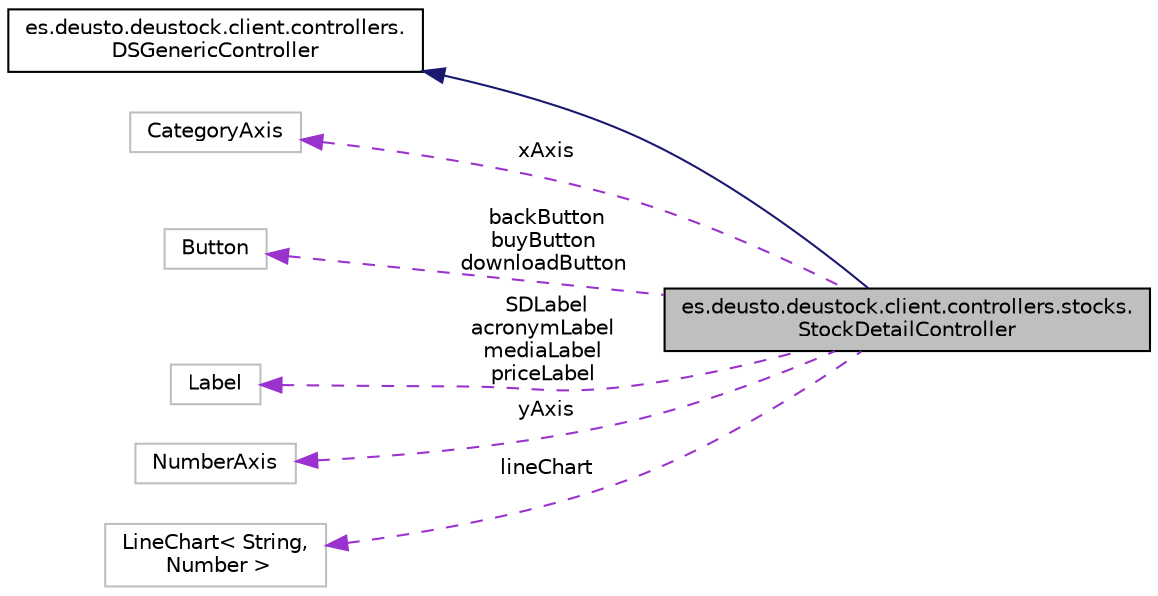 digraph "es.deusto.deustock.client.controllers.stocks.StockDetailController"
{
 // LATEX_PDF_SIZE
  edge [fontname="Helvetica",fontsize="10",labelfontname="Helvetica",labelfontsize="10"];
  node [fontname="Helvetica",fontsize="10",shape=record];
  rankdir="LR";
  Node1 [label="es.deusto.deustock.client.controllers.stocks.\lStockDetailController",height=0.2,width=0.4,color="black", fillcolor="grey75", style="filled", fontcolor="black",tooltip=" "];
  Node2 -> Node1 [dir="back",color="midnightblue",fontsize="10",style="solid",fontname="Helvetica"];
  Node2 [label="es.deusto.deustock.client.controllers.\lDSGenericController",height=0.2,width=0.4,color="black", fillcolor="white", style="filled",URL="$interfacees_1_1deusto_1_1deustock_1_1client_1_1controllers_1_1_d_s_generic_controller.html",tooltip=" "];
  Node3 -> Node1 [dir="back",color="darkorchid3",fontsize="10",style="dashed",label=" xAxis" ,fontname="Helvetica"];
  Node3 [label="CategoryAxis",height=0.2,width=0.4,color="grey75", fillcolor="white", style="filled",tooltip=" "];
  Node4 -> Node1 [dir="back",color="darkorchid3",fontsize="10",style="dashed",label=" backButton\nbuyButton\ndownloadButton" ,fontname="Helvetica"];
  Node4 [label="Button",height=0.2,width=0.4,color="grey75", fillcolor="white", style="filled",tooltip=" "];
  Node5 -> Node1 [dir="back",color="darkorchid3",fontsize="10",style="dashed",label=" SDLabel\nacronymLabel\nmediaLabel\npriceLabel" ,fontname="Helvetica"];
  Node5 [label="Label",height=0.2,width=0.4,color="grey75", fillcolor="white", style="filled",tooltip=" "];
  Node6 -> Node1 [dir="back",color="darkorchid3",fontsize="10",style="dashed",label=" yAxis" ,fontname="Helvetica"];
  Node6 [label="NumberAxis",height=0.2,width=0.4,color="grey75", fillcolor="white", style="filled",tooltip=" "];
  Node7 -> Node1 [dir="back",color="darkorchid3",fontsize="10",style="dashed",label=" lineChart" ,fontname="Helvetica"];
  Node7 [label="LineChart\< String,\l Number \>",height=0.2,width=0.4,color="grey75", fillcolor="white", style="filled",tooltip=" "];
}
